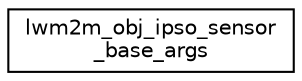 digraph "Graphical Class Hierarchy"
{
 // LATEX_PDF_SIZE
  edge [fontname="Helvetica",fontsize="10",labelfontname="Helvetica",labelfontsize="10"];
  node [fontname="Helvetica",fontsize="10",shape=record];
  rankdir="LR";
  Node0 [label="lwm2m_obj_ipso_sensor\l_base_args",height=0.2,width=0.4,color="black", fillcolor="white", style="filled",URL="$structlwm2m__obj__ipso__sensor__base__args.html",tooltip="Arguments for the creation of an object based on the IPSO Sensor Base object instance."];
}
